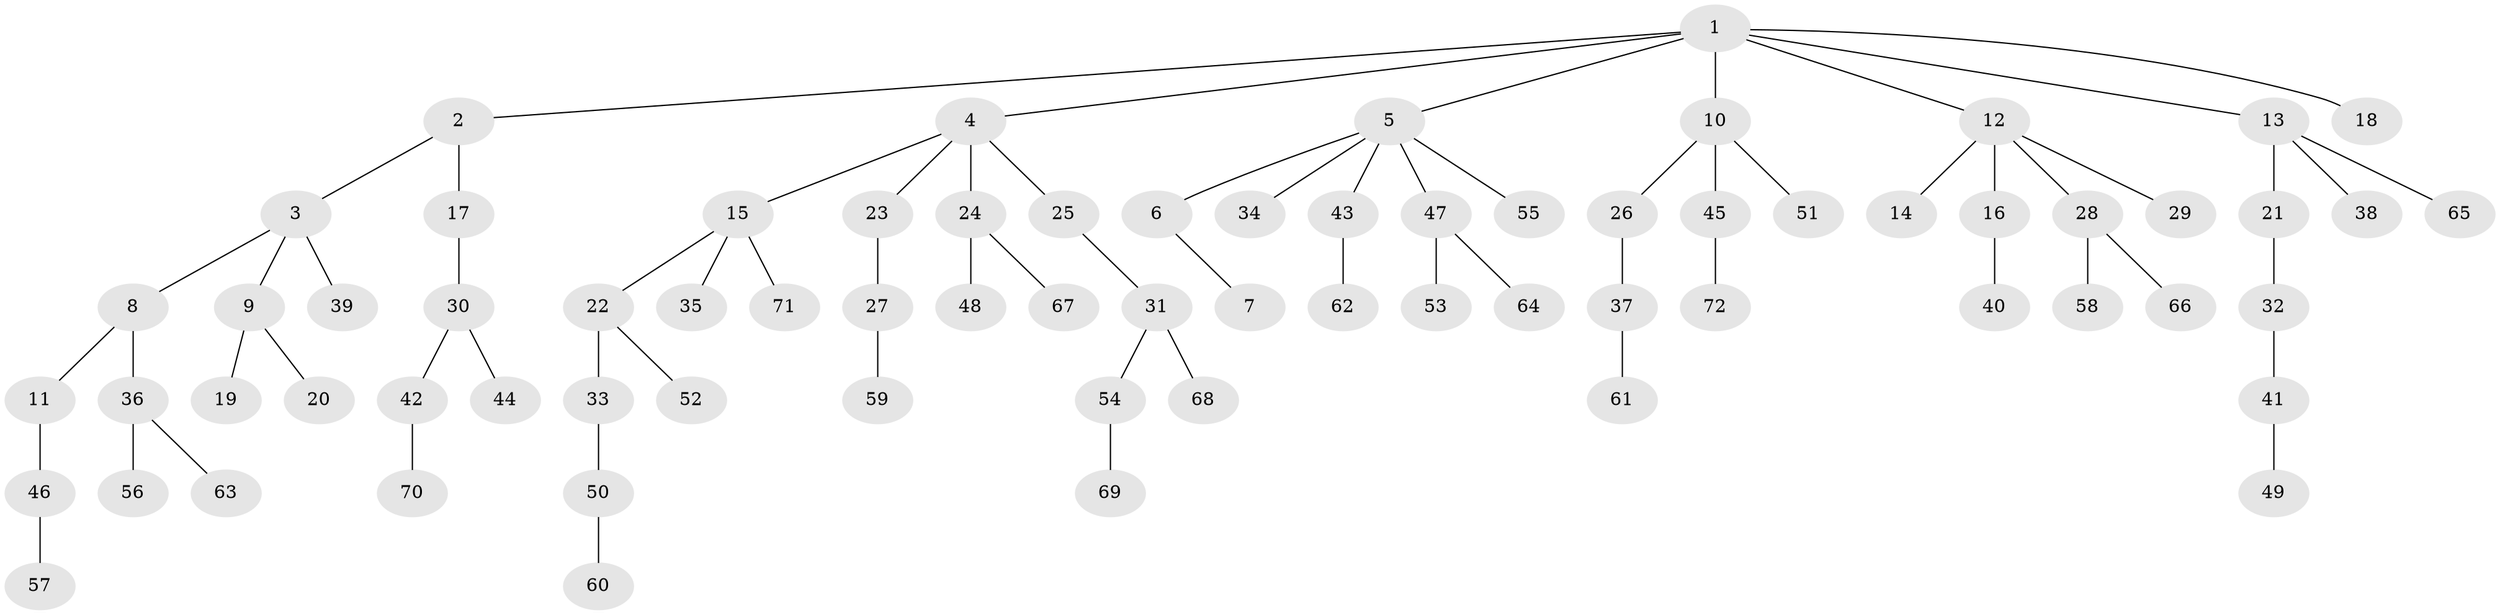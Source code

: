 // Generated by graph-tools (version 1.1) at 2025/53/03/09/25 04:53:09]
// undirected, 72 vertices, 71 edges
graph export_dot {
graph [start="1"]
  node [color=gray90,style=filled];
  1;
  2;
  3;
  4;
  5;
  6;
  7;
  8;
  9;
  10;
  11;
  12;
  13;
  14;
  15;
  16;
  17;
  18;
  19;
  20;
  21;
  22;
  23;
  24;
  25;
  26;
  27;
  28;
  29;
  30;
  31;
  32;
  33;
  34;
  35;
  36;
  37;
  38;
  39;
  40;
  41;
  42;
  43;
  44;
  45;
  46;
  47;
  48;
  49;
  50;
  51;
  52;
  53;
  54;
  55;
  56;
  57;
  58;
  59;
  60;
  61;
  62;
  63;
  64;
  65;
  66;
  67;
  68;
  69;
  70;
  71;
  72;
  1 -- 2;
  1 -- 4;
  1 -- 5;
  1 -- 10;
  1 -- 12;
  1 -- 13;
  1 -- 18;
  2 -- 3;
  2 -- 17;
  3 -- 8;
  3 -- 9;
  3 -- 39;
  4 -- 15;
  4 -- 23;
  4 -- 24;
  4 -- 25;
  5 -- 6;
  5 -- 34;
  5 -- 43;
  5 -- 47;
  5 -- 55;
  6 -- 7;
  8 -- 11;
  8 -- 36;
  9 -- 19;
  9 -- 20;
  10 -- 26;
  10 -- 45;
  10 -- 51;
  11 -- 46;
  12 -- 14;
  12 -- 16;
  12 -- 28;
  12 -- 29;
  13 -- 21;
  13 -- 38;
  13 -- 65;
  15 -- 22;
  15 -- 35;
  15 -- 71;
  16 -- 40;
  17 -- 30;
  21 -- 32;
  22 -- 33;
  22 -- 52;
  23 -- 27;
  24 -- 48;
  24 -- 67;
  25 -- 31;
  26 -- 37;
  27 -- 59;
  28 -- 58;
  28 -- 66;
  30 -- 42;
  30 -- 44;
  31 -- 54;
  31 -- 68;
  32 -- 41;
  33 -- 50;
  36 -- 56;
  36 -- 63;
  37 -- 61;
  41 -- 49;
  42 -- 70;
  43 -- 62;
  45 -- 72;
  46 -- 57;
  47 -- 53;
  47 -- 64;
  50 -- 60;
  54 -- 69;
}

